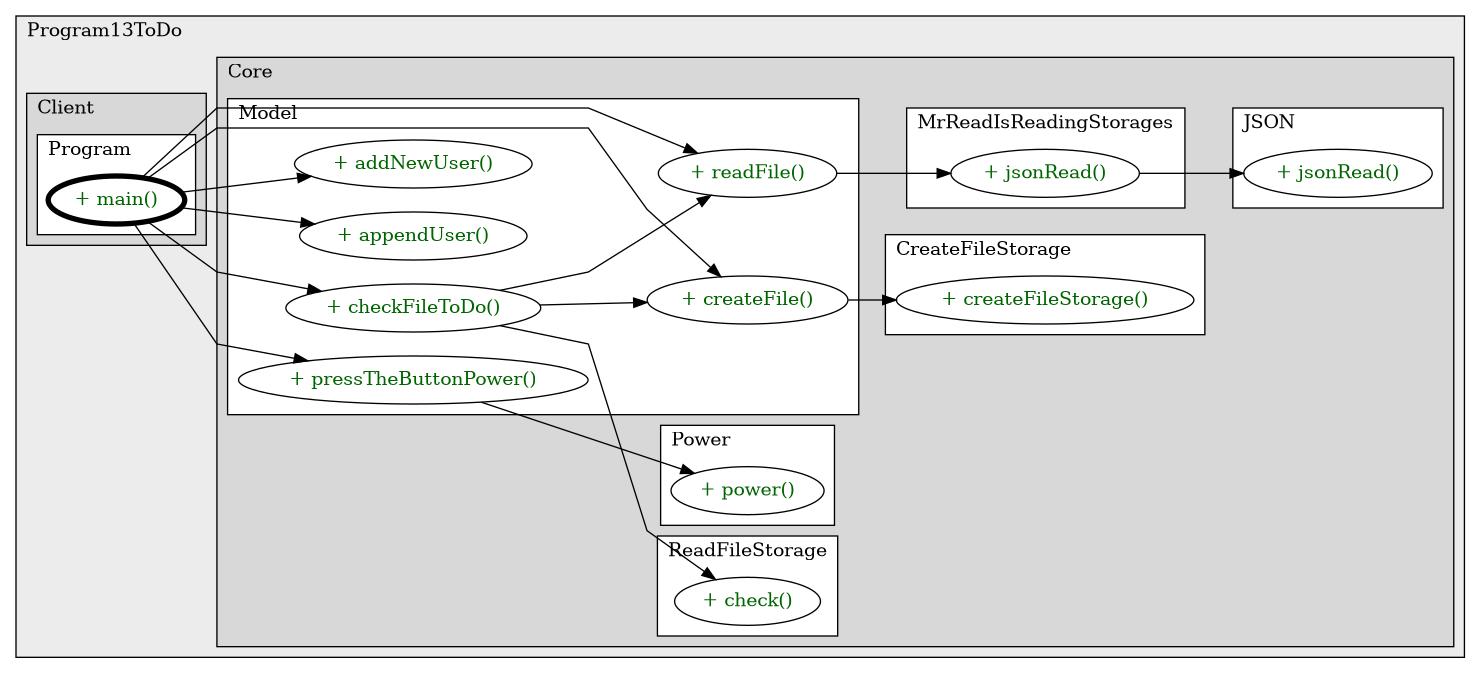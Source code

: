 @startuml

/' diagram meta data start
config=CallConfiguration;
{
  "rootMethod": "MyExamples.Program13ToDo.Client.Program#main(String[])",
  "projectClassification": {
    "searchMode": "OpenProject", // OpenProject, AllProjects
    "includedProjects": "",
    "pathEndKeywords": "*.impl",
    "isClientPath": "",
    "isClientName": "",
    "isTestPath": "",
    "isTestName": "",
    "isMappingPath": "",
    "isMappingName": "",
    "isDataAccessPath": "",
    "isDataAccessName": "",
    "isDataStructurePath": "",
    "isDataStructureName": "",
    "isInterfaceStructuresPath": "",
    "isInterfaceStructuresName": "",
    "isEntryPointPath": "",
    "isEntryPointName": "",
    "treatFinalFieldsAsMandatory": false
  },
  "graphRestriction": {
    "classPackageExcludeFilter": "",
    "classPackageIncludeFilter": "",
    "classNameExcludeFilter": "",
    "classNameIncludeFilter": "",
    "methodNameExcludeFilter": "",
    "methodNameIncludeFilter": "",
    "removeByInheritance": "", // inheritance/annotation based filtering is done in a second step
    "removeByAnnotation": "",
    "removeByClassPackage": "", // cleanup the graph after inheritance/annotation based filtering is done
    "removeByClassName": "",
    "cutMappings": false,
    "cutEnum": true,
    "cutTests": true,
    "cutClient": true,
    "cutDataAccess": true,
    "cutInterfaceStructures": true,
    "cutDataStructures": true,
    "cutGetterAndSetter": true,
    "cutConstructors": true
  },
  "graphTraversal": {
    "forwardDepth": 3,
    "backwardDepth": 3,
    "classPackageExcludeFilter": "",
    "classPackageIncludeFilter": "",
    "classNameExcludeFilter": "",
    "classNameIncludeFilter": "",
    "methodNameExcludeFilter": "",
    "methodNameIncludeFilter": "",
    "hideMappings": false,
    "hideDataStructures": false,
    "hidePrivateMethods": true,
    "hideInterfaceCalls": true, // indirection: implementation -> interface (is hidden) -> implementation
    "onlyShowApplicationEntryPoints": false, // root node is included
    "useMethodCallsForStructureDiagram": "ForwardOnly" // ForwardOnly, BothDirections, No
  },
  "details": {
    "aggregation": "GroupByClass", // ByClass, GroupByClass, None
    "showMethodParametersTypes": false,
    "showMethodParametersNames": false,
    "showMethodReturnType": false,
    "showPackageLevels": 2,
    "showCallOrder": false,
    "edgeMode": "MethodsOnly", // TypesOnly, MethodsOnly, TypesAndMethods, MethodsAndDirectTypeUsage
    "showDetailedClassStructure": false
  },
  "rootClass": "MyExamples.Program13ToDo.Client.Program",
  "extensionCallbackMethod": "" // qualified.class.name#methodName - signature: public static String method(String)
}
diagram meta data end '/



digraph g {
    rankdir="LR"
    splines=polyline
    

'nodes 
subgraph cluster_237656332 { 
   	label=Program13ToDo
	labeljust=l
	fillcolor="#ececec"
	style=filled
   
   subgraph cluster_1349245171 { 
   	label=Client
	labeljust=l
	fillcolor="#d8d8d8"
	style=filled
   
   subgraph cluster_2054100580 { 
   	label=Program
	labeljust=l
	fillcolor=white
	style=filled
   
   Program303847130XXXmain1859653459[
	label="+ main()"
	style=filled
	fillcolor=white
	tooltip="Program

null"
	penwidth=4
	fontcolor=darkgreen
];
} 
} 

subgraph cluster_847760225 { 
   	label=Core
	labeljust=l
	fillcolor="#d8d8d8"
	style=filled
   
   subgraph cluster_1294375698 { 
   	label=Model
	labeljust=l
	fillcolor=white
	style=filled
   
   Model1316051053XXXaddNewUser0[
	label="+ addNewUser()"
	style=filled
	fillcolor=white
	tooltip="Model

null"
	fontcolor=darkgreen
];

Model1316051053XXXappendUser82025960[
	label="+ appendUser()"
	style=filled
	fillcolor=white
	tooltip="Model

null"
	fontcolor=darkgreen
];

Model1316051053XXXcheckFileToDo0[
	label="+ checkFileToDo()"
	style=filled
	fillcolor=white
	tooltip="Model

null"
	fontcolor=darkgreen
];

Model1316051053XXXcreateFile0[
	label="+ createFile()"
	style=filled
	fillcolor=white
	tooltip="Model

null"
	fontcolor=darkgreen
];

Model1316051053XXXpressTheButtonPower0[
	label="+ pressTheButtonPower()"
	style=filled
	fillcolor=white
	tooltip="Model

null"
	fontcolor=darkgreen
];

Model1316051053XXXreadFile0[
	label="+ readFile()"
	style=filled
	fillcolor=white
	tooltip="Model

null"
	fontcolor=darkgreen
];
} 

subgraph cluster_1611968014 { 
   	label=JSON
	labeljust=l
	fillcolor=white
	style=filled
   
   JSON778720520XXXjsonRead2189724[
	label="+ jsonRead()"
	style=filled
	fillcolor=white
	tooltip="JSON

null"
	fontcolor=darkgreen
];
} 

subgraph cluster_1770849937 { 
   	label=CreateFileStorage
	labeljust=l
	fillcolor=white
	style=filled
   
   CreateFileStorage1456668602XXXcreateFileStorage0[
	label="+ createFileStorage()"
	style=filled
	fillcolor=white
	tooltip="CreateFileStorage

null"
	fontcolor=darkgreen
];
} 

subgraph cluster_1957656469 { 
   	label=ReadFileStorage
	labeljust=l
	fillcolor=white
	style=filled
   
   ReadFileStorage1456668602XXXcheck0[
	label="+ check()"
	style=filled
	fillcolor=white
	tooltip="ReadFileStorage

null"
	fontcolor=darkgreen
];
} 

subgraph cluster_27397003 { 
   	label=MrReadIsReadingStorages
	labeljust=l
	fillcolor=white
	style=filled
   
   MrReadIsReadingStorages1456668602XXXjsonRead0[
	label="+ jsonRead()"
	style=filled
	fillcolor=white
	tooltip="MrReadIsReadingStorages

null"
	fontcolor=darkgreen
];
} 

subgraph cluster_291162373 { 
   	label=Power
	labeljust=l
	fillcolor=white
	style=filled
   
   Power1986364942XXXpower0[
	label="+ power()"
	style=filled
	fillcolor=white
	tooltip="Power

null"
	fontcolor=darkgreen
];
} 
} 
} 

'edges    
Model1316051053XXXcheckFileToDo0 -> Model1316051053XXXcreateFile0;
Model1316051053XXXcheckFileToDo0 -> Model1316051053XXXreadFile0;
Model1316051053XXXcheckFileToDo0 -> ReadFileStorage1456668602XXXcheck0;
Model1316051053XXXcreateFile0 -> CreateFileStorage1456668602XXXcreateFileStorage0;
Model1316051053XXXpressTheButtonPower0 -> Power1986364942XXXpower0;
Model1316051053XXXreadFile0 -> MrReadIsReadingStorages1456668602XXXjsonRead0;
MrReadIsReadingStorages1456668602XXXjsonRead0 -> JSON778720520XXXjsonRead2189724;
Program303847130XXXmain1859653459 -> Model1316051053XXXaddNewUser0;
Program303847130XXXmain1859653459 -> Model1316051053XXXappendUser82025960;
Program303847130XXXmain1859653459 -> Model1316051053XXXcheckFileToDo0;
Program303847130XXXmain1859653459 -> Model1316051053XXXcreateFile0;
Program303847130XXXmain1859653459 -> Model1316051053XXXpressTheButtonPower0;
Program303847130XXXmain1859653459 -> Model1316051053XXXreadFile0;
    
}
@enduml